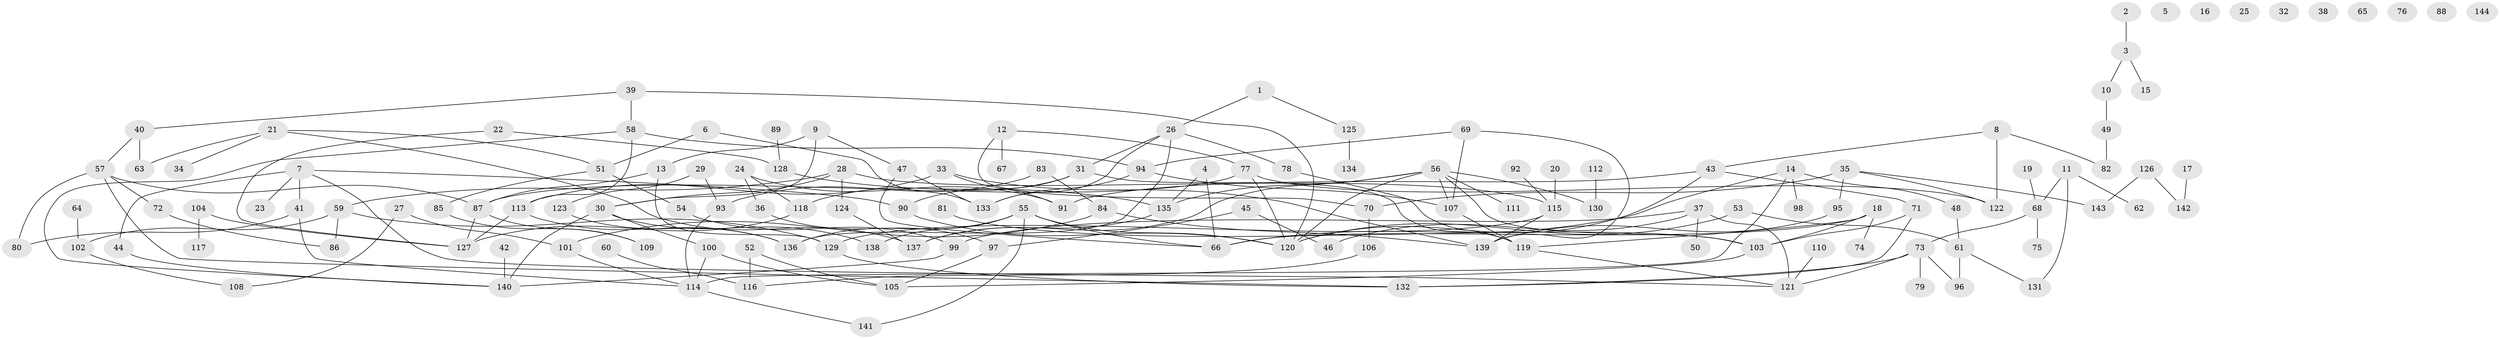 // coarse degree distribution, {9: 0.013888888888888888, 2: 0.19444444444444445, 0: 0.125, 6: 0.06944444444444445, 5: 0.08333333333333333, 11: 0.013888888888888888, 3: 0.1527777777777778, 1: 0.19444444444444445, 7: 0.06944444444444445, 12: 0.013888888888888888, 4: 0.05555555555555555, 8: 0.013888888888888888}
// Generated by graph-tools (version 1.1) at 2025/16/03/04/25 18:16:26]
// undirected, 144 vertices, 190 edges
graph export_dot {
graph [start="1"]
  node [color=gray90,style=filled];
  1;
  2;
  3;
  4;
  5;
  6;
  7;
  8;
  9;
  10;
  11;
  12;
  13;
  14;
  15;
  16;
  17;
  18;
  19;
  20;
  21;
  22;
  23;
  24;
  25;
  26;
  27;
  28;
  29;
  30;
  31;
  32;
  33;
  34;
  35;
  36;
  37;
  38;
  39;
  40;
  41;
  42;
  43;
  44;
  45;
  46;
  47;
  48;
  49;
  50;
  51;
  52;
  53;
  54;
  55;
  56;
  57;
  58;
  59;
  60;
  61;
  62;
  63;
  64;
  65;
  66;
  67;
  68;
  69;
  70;
  71;
  72;
  73;
  74;
  75;
  76;
  77;
  78;
  79;
  80;
  81;
  82;
  83;
  84;
  85;
  86;
  87;
  88;
  89;
  90;
  91;
  92;
  93;
  94;
  95;
  96;
  97;
  98;
  99;
  100;
  101;
  102;
  103;
  104;
  105;
  106;
  107;
  108;
  109;
  110;
  111;
  112;
  113;
  114;
  115;
  116;
  117;
  118;
  119;
  120;
  121;
  122;
  123;
  124;
  125;
  126;
  127;
  128;
  129;
  130;
  131;
  132;
  133;
  134;
  135;
  136;
  137;
  138;
  139;
  140;
  141;
  142;
  143;
  144;
  1 -- 26;
  1 -- 125;
  2 -- 3;
  3 -- 10;
  3 -- 15;
  4 -- 66;
  4 -- 135;
  6 -- 51;
  6 -- 133;
  7 -- 23;
  7 -- 41;
  7 -- 44;
  7 -- 90;
  7 -- 121;
  8 -- 43;
  8 -- 82;
  8 -- 122;
  9 -- 13;
  9 -- 30;
  9 -- 47;
  10 -- 49;
  11 -- 62;
  11 -- 68;
  11 -- 131;
  12 -- 67;
  12 -- 70;
  12 -- 77;
  13 -- 87;
  13 -- 129;
  14 -- 48;
  14 -- 66;
  14 -- 98;
  14 -- 114;
  17 -- 142;
  18 -- 66;
  18 -- 74;
  18 -- 103;
  18 -- 119;
  19 -- 68;
  20 -- 115;
  21 -- 34;
  21 -- 51;
  21 -- 63;
  21 -- 137;
  22 -- 127;
  22 -- 128;
  24 -- 36;
  24 -- 91;
  24 -- 118;
  26 -- 31;
  26 -- 78;
  26 -- 133;
  26 -- 136;
  27 -- 101;
  27 -- 108;
  28 -- 30;
  28 -- 59;
  28 -- 115;
  28 -- 124;
  29 -- 93;
  29 -- 123;
  30 -- 100;
  30 -- 138;
  30 -- 140;
  31 -- 90;
  31 -- 118;
  31 -- 119;
  33 -- 91;
  33 -- 113;
  33 -- 139;
  35 -- 70;
  35 -- 95;
  35 -- 122;
  35 -- 143;
  36 -- 97;
  37 -- 46;
  37 -- 50;
  37 -- 99;
  37 -- 121;
  39 -- 40;
  39 -- 58;
  39 -- 120;
  40 -- 57;
  40 -- 63;
  41 -- 80;
  41 -- 114;
  42 -- 140;
  43 -- 71;
  43 -- 91;
  43 -- 120;
  44 -- 140;
  45 -- 46;
  45 -- 97;
  47 -- 66;
  47 -- 133;
  48 -- 61;
  49 -- 82;
  51 -- 54;
  51 -- 85;
  52 -- 105;
  52 -- 116;
  53 -- 61;
  53 -- 120;
  54 -- 99;
  55 -- 66;
  55 -- 120;
  55 -- 136;
  55 -- 138;
  55 -- 141;
  56 -- 103;
  56 -- 107;
  56 -- 111;
  56 -- 120;
  56 -- 130;
  56 -- 135;
  56 -- 137;
  57 -- 72;
  57 -- 80;
  57 -- 87;
  57 -- 132;
  58 -- 94;
  58 -- 113;
  58 -- 140;
  59 -- 86;
  59 -- 102;
  59 -- 129;
  60 -- 116;
  61 -- 96;
  61 -- 131;
  64 -- 102;
  68 -- 73;
  68 -- 75;
  69 -- 94;
  69 -- 107;
  69 -- 139;
  70 -- 106;
  71 -- 103;
  71 -- 132;
  72 -- 86;
  73 -- 79;
  73 -- 96;
  73 -- 121;
  73 -- 132;
  77 -- 87;
  77 -- 120;
  77 -- 122;
  78 -- 119;
  81 -- 103;
  83 -- 84;
  83 -- 93;
  84 -- 101;
  84 -- 139;
  85 -- 109;
  87 -- 109;
  87 -- 127;
  89 -- 128;
  90 -- 120;
  92 -- 115;
  93 -- 114;
  94 -- 107;
  94 -- 133;
  95 -- 139;
  97 -- 105;
  99 -- 140;
  100 -- 105;
  100 -- 114;
  101 -- 114;
  102 -- 108;
  103 -- 105;
  104 -- 117;
  104 -- 127;
  106 -- 116;
  107 -- 119;
  110 -- 121;
  112 -- 130;
  113 -- 127;
  113 -- 136;
  114 -- 141;
  115 -- 129;
  115 -- 139;
  118 -- 127;
  119 -- 121;
  123 -- 136;
  124 -- 137;
  125 -- 134;
  126 -- 142;
  126 -- 143;
  128 -- 135;
  129 -- 132;
  135 -- 137;
}
